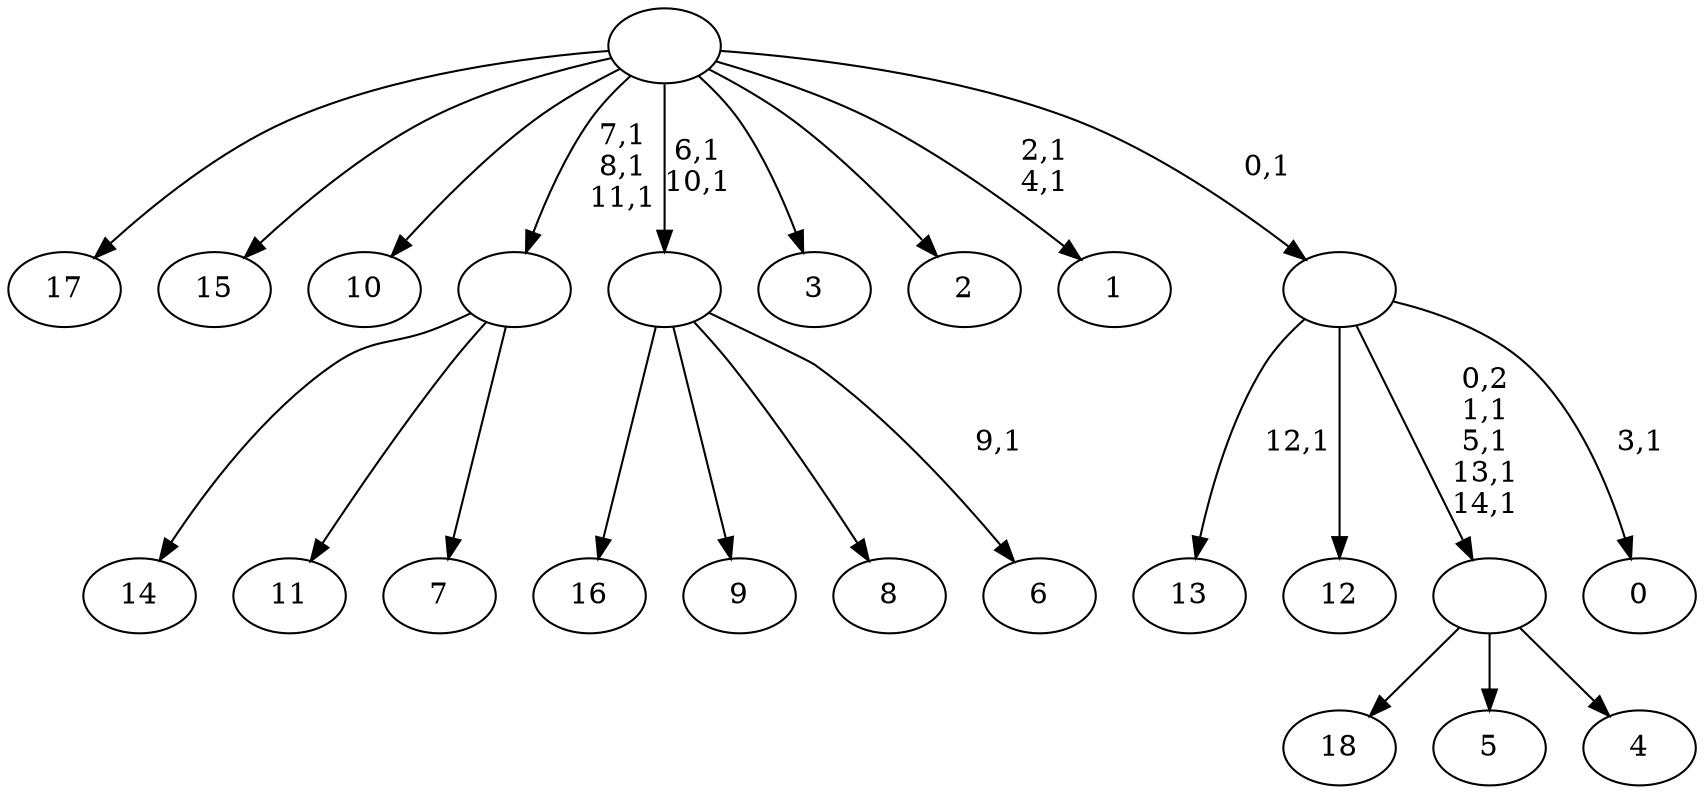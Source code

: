 digraph T {
	34 [label="18"]
	33 [label="17"]
	32 [label="16"]
	31 [label="15"]
	30 [label="14"]
	29 [label="13"]
	27 [label="12"]
	26 [label="11"]
	25 [label="10"]
	24 [label="9"]
	23 [label="8"]
	22 [label="7"]
	21 [label=""]
	18 [label="6"]
	16 [label=""]
	14 [label="5"]
	13 [label="4"]
	12 [label=""]
	8 [label="3"]
	7 [label="2"]
	6 [label="1"]
	3 [label="0"]
	1 [label=""]
	0 [label=""]
	21 -> 30 [label=""]
	21 -> 26 [label=""]
	21 -> 22 [label=""]
	16 -> 18 [label="9,1"]
	16 -> 32 [label=""]
	16 -> 24 [label=""]
	16 -> 23 [label=""]
	12 -> 34 [label=""]
	12 -> 14 [label=""]
	12 -> 13 [label=""]
	1 -> 3 [label="3,1"]
	1 -> 12 [label="0,2\n1,1\n5,1\n13,1\n14,1"]
	1 -> 29 [label="12,1"]
	1 -> 27 [label=""]
	0 -> 6 [label="2,1\n4,1"]
	0 -> 16 [label="6,1\n10,1"]
	0 -> 21 [label="7,1\n8,1\n11,1"]
	0 -> 33 [label=""]
	0 -> 31 [label=""]
	0 -> 25 [label=""]
	0 -> 8 [label=""]
	0 -> 7 [label=""]
	0 -> 1 [label="0,1"]
}
